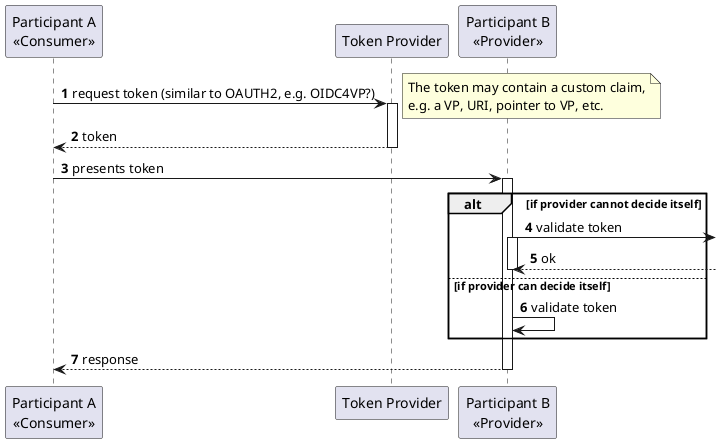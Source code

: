 @startuml

autonumber

participant "Participant A\n<<Consumer>>" as Consumer
participant "Token Provider" as TokenProvider
participant "Participant B\n<<Provider>>" as Provider

Consumer -> TokenProvider ++: request token (similar to OAUTH2, e.g. OIDC4VP?)
note right
    The token may contain a custom claim,
    e.g. a VP, URI, pointer to VP, etc.
end note
return token

Consumer -> Provider ++ : presents token
    alt if provider cannot decide itself
        Provider -> ++ : validate token
        return ok
   else if provider can decide itself
        Provider -> Provider: validate token
   end
return response

@enduml